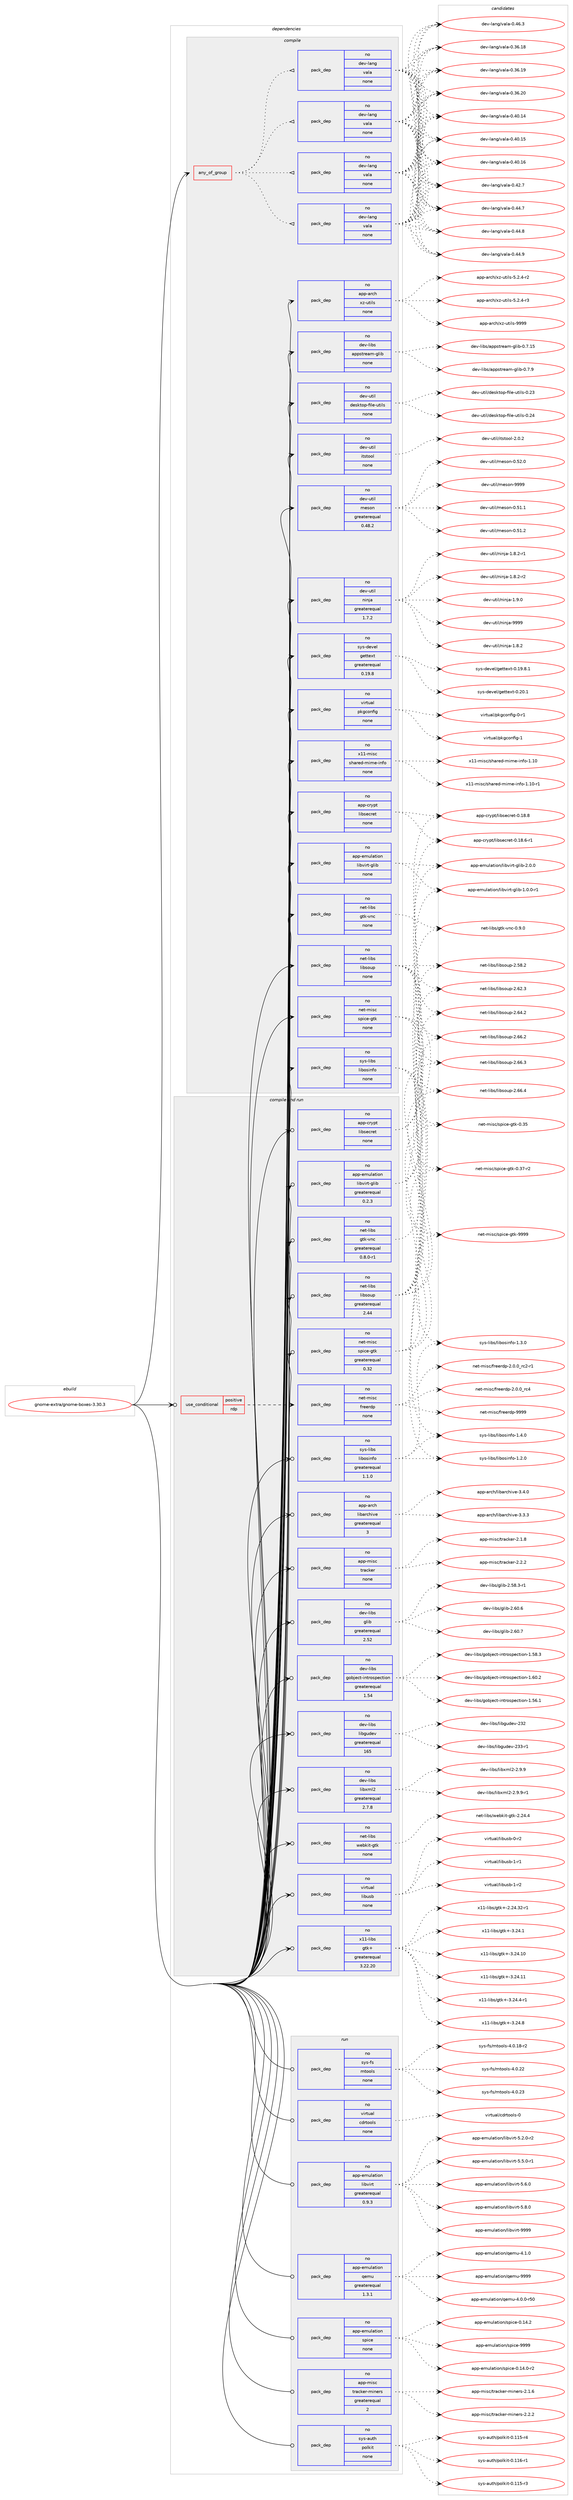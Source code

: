 digraph prolog {

# *************
# Graph options
# *************

newrank=true;
concentrate=true;
compound=true;
graph [rankdir=LR,fontname=Helvetica,fontsize=10,ranksep=1.5];#, ranksep=2.5, nodesep=0.2];
edge  [arrowhead=vee];
node  [fontname=Helvetica,fontsize=10];

# **********
# The ebuild
# **********

subgraph cluster_leftcol {
color=gray;
rank=same;
label=<<i>ebuild</i>>;
id [label="gnome-extra/gnome-boxes-3.30.3", color=red, width=4, href="../gnome-extra/gnome-boxes-3.30.3.svg"];
}

# ****************
# The dependencies
# ****************

subgraph cluster_midcol {
color=gray;
label=<<i>dependencies</i>>;
subgraph cluster_compile {
fillcolor="#eeeeee";
style=filled;
label=<<i>compile</i>>;
subgraph any12207 {
dependency748161 [label=<<TABLE BORDER="0" CELLBORDER="1" CELLSPACING="0" CELLPADDING="4"><TR><TD CELLPADDING="10">any_of_group</TD></TR></TABLE>>, shape=none, color=red];subgraph pack549629 {
dependency748162 [label=<<TABLE BORDER="0" CELLBORDER="1" CELLSPACING="0" CELLPADDING="4" WIDTH="220"><TR><TD ROWSPAN="6" CELLPADDING="30">pack_dep</TD></TR><TR><TD WIDTH="110">no</TD></TR><TR><TD>dev-lang</TD></TR><TR><TD>vala</TD></TR><TR><TD>none</TD></TR><TR><TD></TD></TR></TABLE>>, shape=none, color=blue];
}
dependency748161:e -> dependency748162:w [weight=20,style="dotted",arrowhead="oinv"];
subgraph pack549630 {
dependency748163 [label=<<TABLE BORDER="0" CELLBORDER="1" CELLSPACING="0" CELLPADDING="4" WIDTH="220"><TR><TD ROWSPAN="6" CELLPADDING="30">pack_dep</TD></TR><TR><TD WIDTH="110">no</TD></TR><TR><TD>dev-lang</TD></TR><TR><TD>vala</TD></TR><TR><TD>none</TD></TR><TR><TD></TD></TR></TABLE>>, shape=none, color=blue];
}
dependency748161:e -> dependency748163:w [weight=20,style="dotted",arrowhead="oinv"];
subgraph pack549631 {
dependency748164 [label=<<TABLE BORDER="0" CELLBORDER="1" CELLSPACING="0" CELLPADDING="4" WIDTH="220"><TR><TD ROWSPAN="6" CELLPADDING="30">pack_dep</TD></TR><TR><TD WIDTH="110">no</TD></TR><TR><TD>dev-lang</TD></TR><TR><TD>vala</TD></TR><TR><TD>none</TD></TR><TR><TD></TD></TR></TABLE>>, shape=none, color=blue];
}
dependency748161:e -> dependency748164:w [weight=20,style="dotted",arrowhead="oinv"];
subgraph pack549632 {
dependency748165 [label=<<TABLE BORDER="0" CELLBORDER="1" CELLSPACING="0" CELLPADDING="4" WIDTH="220"><TR><TD ROWSPAN="6" CELLPADDING="30">pack_dep</TD></TR><TR><TD WIDTH="110">no</TD></TR><TR><TD>dev-lang</TD></TR><TR><TD>vala</TD></TR><TR><TD>none</TD></TR><TR><TD></TD></TR></TABLE>>, shape=none, color=blue];
}
dependency748161:e -> dependency748165:w [weight=20,style="dotted",arrowhead="oinv"];
}
id:e -> dependency748161:w [weight=20,style="solid",arrowhead="vee"];
subgraph pack549633 {
dependency748166 [label=<<TABLE BORDER="0" CELLBORDER="1" CELLSPACING="0" CELLPADDING="4" WIDTH="220"><TR><TD ROWSPAN="6" CELLPADDING="30">pack_dep</TD></TR><TR><TD WIDTH="110">no</TD></TR><TR><TD>app-arch</TD></TR><TR><TD>xz-utils</TD></TR><TR><TD>none</TD></TR><TR><TD></TD></TR></TABLE>>, shape=none, color=blue];
}
id:e -> dependency748166:w [weight=20,style="solid",arrowhead="vee"];
subgraph pack549634 {
dependency748167 [label=<<TABLE BORDER="0" CELLBORDER="1" CELLSPACING="0" CELLPADDING="4" WIDTH="220"><TR><TD ROWSPAN="6" CELLPADDING="30">pack_dep</TD></TR><TR><TD WIDTH="110">no</TD></TR><TR><TD>app-crypt</TD></TR><TR><TD>libsecret</TD></TR><TR><TD>none</TD></TR><TR><TD></TD></TR></TABLE>>, shape=none, color=blue];
}
id:e -> dependency748167:w [weight=20,style="solid",arrowhead="vee"];
subgraph pack549635 {
dependency748168 [label=<<TABLE BORDER="0" CELLBORDER="1" CELLSPACING="0" CELLPADDING="4" WIDTH="220"><TR><TD ROWSPAN="6" CELLPADDING="30">pack_dep</TD></TR><TR><TD WIDTH="110">no</TD></TR><TR><TD>app-emulation</TD></TR><TR><TD>libvirt-glib</TD></TR><TR><TD>none</TD></TR><TR><TD></TD></TR></TABLE>>, shape=none, color=blue];
}
id:e -> dependency748168:w [weight=20,style="solid",arrowhead="vee"];
subgraph pack549636 {
dependency748169 [label=<<TABLE BORDER="0" CELLBORDER="1" CELLSPACING="0" CELLPADDING="4" WIDTH="220"><TR><TD ROWSPAN="6" CELLPADDING="30">pack_dep</TD></TR><TR><TD WIDTH="110">no</TD></TR><TR><TD>dev-libs</TD></TR><TR><TD>appstream-glib</TD></TR><TR><TD>none</TD></TR><TR><TD></TD></TR></TABLE>>, shape=none, color=blue];
}
id:e -> dependency748169:w [weight=20,style="solid",arrowhead="vee"];
subgraph pack549637 {
dependency748170 [label=<<TABLE BORDER="0" CELLBORDER="1" CELLSPACING="0" CELLPADDING="4" WIDTH="220"><TR><TD ROWSPAN="6" CELLPADDING="30">pack_dep</TD></TR><TR><TD WIDTH="110">no</TD></TR><TR><TD>dev-util</TD></TR><TR><TD>desktop-file-utils</TD></TR><TR><TD>none</TD></TR><TR><TD></TD></TR></TABLE>>, shape=none, color=blue];
}
id:e -> dependency748170:w [weight=20,style="solid",arrowhead="vee"];
subgraph pack549638 {
dependency748171 [label=<<TABLE BORDER="0" CELLBORDER="1" CELLSPACING="0" CELLPADDING="4" WIDTH="220"><TR><TD ROWSPAN="6" CELLPADDING="30">pack_dep</TD></TR><TR><TD WIDTH="110">no</TD></TR><TR><TD>dev-util</TD></TR><TR><TD>itstool</TD></TR><TR><TD>none</TD></TR><TR><TD></TD></TR></TABLE>>, shape=none, color=blue];
}
id:e -> dependency748171:w [weight=20,style="solid",arrowhead="vee"];
subgraph pack549639 {
dependency748172 [label=<<TABLE BORDER="0" CELLBORDER="1" CELLSPACING="0" CELLPADDING="4" WIDTH="220"><TR><TD ROWSPAN="6" CELLPADDING="30">pack_dep</TD></TR><TR><TD WIDTH="110">no</TD></TR><TR><TD>dev-util</TD></TR><TR><TD>meson</TD></TR><TR><TD>greaterequal</TD></TR><TR><TD>0.48.2</TD></TR></TABLE>>, shape=none, color=blue];
}
id:e -> dependency748172:w [weight=20,style="solid",arrowhead="vee"];
subgraph pack549640 {
dependency748173 [label=<<TABLE BORDER="0" CELLBORDER="1" CELLSPACING="0" CELLPADDING="4" WIDTH="220"><TR><TD ROWSPAN="6" CELLPADDING="30">pack_dep</TD></TR><TR><TD WIDTH="110">no</TD></TR><TR><TD>dev-util</TD></TR><TR><TD>ninja</TD></TR><TR><TD>greaterequal</TD></TR><TR><TD>1.7.2</TD></TR></TABLE>>, shape=none, color=blue];
}
id:e -> dependency748173:w [weight=20,style="solid",arrowhead="vee"];
subgraph pack549641 {
dependency748174 [label=<<TABLE BORDER="0" CELLBORDER="1" CELLSPACING="0" CELLPADDING="4" WIDTH="220"><TR><TD ROWSPAN="6" CELLPADDING="30">pack_dep</TD></TR><TR><TD WIDTH="110">no</TD></TR><TR><TD>net-libs</TD></TR><TR><TD>gtk-vnc</TD></TR><TR><TD>none</TD></TR><TR><TD></TD></TR></TABLE>>, shape=none, color=blue];
}
id:e -> dependency748174:w [weight=20,style="solid",arrowhead="vee"];
subgraph pack549642 {
dependency748175 [label=<<TABLE BORDER="0" CELLBORDER="1" CELLSPACING="0" CELLPADDING="4" WIDTH="220"><TR><TD ROWSPAN="6" CELLPADDING="30">pack_dep</TD></TR><TR><TD WIDTH="110">no</TD></TR><TR><TD>net-libs</TD></TR><TR><TD>libsoup</TD></TR><TR><TD>none</TD></TR><TR><TD></TD></TR></TABLE>>, shape=none, color=blue];
}
id:e -> dependency748175:w [weight=20,style="solid",arrowhead="vee"];
subgraph pack549643 {
dependency748176 [label=<<TABLE BORDER="0" CELLBORDER="1" CELLSPACING="0" CELLPADDING="4" WIDTH="220"><TR><TD ROWSPAN="6" CELLPADDING="30">pack_dep</TD></TR><TR><TD WIDTH="110">no</TD></TR><TR><TD>net-misc</TD></TR><TR><TD>spice-gtk</TD></TR><TR><TD>none</TD></TR><TR><TD></TD></TR></TABLE>>, shape=none, color=blue];
}
id:e -> dependency748176:w [weight=20,style="solid",arrowhead="vee"];
subgraph pack549644 {
dependency748177 [label=<<TABLE BORDER="0" CELLBORDER="1" CELLSPACING="0" CELLPADDING="4" WIDTH="220"><TR><TD ROWSPAN="6" CELLPADDING="30">pack_dep</TD></TR><TR><TD WIDTH="110">no</TD></TR><TR><TD>sys-devel</TD></TR><TR><TD>gettext</TD></TR><TR><TD>greaterequal</TD></TR><TR><TD>0.19.8</TD></TR></TABLE>>, shape=none, color=blue];
}
id:e -> dependency748177:w [weight=20,style="solid",arrowhead="vee"];
subgraph pack549645 {
dependency748178 [label=<<TABLE BORDER="0" CELLBORDER="1" CELLSPACING="0" CELLPADDING="4" WIDTH="220"><TR><TD ROWSPAN="6" CELLPADDING="30">pack_dep</TD></TR><TR><TD WIDTH="110">no</TD></TR><TR><TD>sys-libs</TD></TR><TR><TD>libosinfo</TD></TR><TR><TD>none</TD></TR><TR><TD></TD></TR></TABLE>>, shape=none, color=blue];
}
id:e -> dependency748178:w [weight=20,style="solid",arrowhead="vee"];
subgraph pack549646 {
dependency748179 [label=<<TABLE BORDER="0" CELLBORDER="1" CELLSPACING="0" CELLPADDING="4" WIDTH="220"><TR><TD ROWSPAN="6" CELLPADDING="30">pack_dep</TD></TR><TR><TD WIDTH="110">no</TD></TR><TR><TD>virtual</TD></TR><TR><TD>pkgconfig</TD></TR><TR><TD>none</TD></TR><TR><TD></TD></TR></TABLE>>, shape=none, color=blue];
}
id:e -> dependency748179:w [weight=20,style="solid",arrowhead="vee"];
subgraph pack549647 {
dependency748180 [label=<<TABLE BORDER="0" CELLBORDER="1" CELLSPACING="0" CELLPADDING="4" WIDTH="220"><TR><TD ROWSPAN="6" CELLPADDING="30">pack_dep</TD></TR><TR><TD WIDTH="110">no</TD></TR><TR><TD>x11-misc</TD></TR><TR><TD>shared-mime-info</TD></TR><TR><TD>none</TD></TR><TR><TD></TD></TR></TABLE>>, shape=none, color=blue];
}
id:e -> dependency748180:w [weight=20,style="solid",arrowhead="vee"];
}
subgraph cluster_compileandrun {
fillcolor="#eeeeee";
style=filled;
label=<<i>compile and run</i>>;
subgraph cond185931 {
dependency748181 [label=<<TABLE BORDER="0" CELLBORDER="1" CELLSPACING="0" CELLPADDING="4"><TR><TD ROWSPAN="3" CELLPADDING="10">use_conditional</TD></TR><TR><TD>positive</TD></TR><TR><TD>rdp</TD></TR></TABLE>>, shape=none, color=red];
subgraph pack549648 {
dependency748182 [label=<<TABLE BORDER="0" CELLBORDER="1" CELLSPACING="0" CELLPADDING="4" WIDTH="220"><TR><TD ROWSPAN="6" CELLPADDING="30">pack_dep</TD></TR><TR><TD WIDTH="110">no</TD></TR><TR><TD>net-misc</TD></TR><TR><TD>freerdp</TD></TR><TR><TD>none</TD></TR><TR><TD></TD></TR></TABLE>>, shape=none, color=blue];
}
dependency748181:e -> dependency748182:w [weight=20,style="dashed",arrowhead="vee"];
}
id:e -> dependency748181:w [weight=20,style="solid",arrowhead="odotvee"];
subgraph pack549649 {
dependency748183 [label=<<TABLE BORDER="0" CELLBORDER="1" CELLSPACING="0" CELLPADDING="4" WIDTH="220"><TR><TD ROWSPAN="6" CELLPADDING="30">pack_dep</TD></TR><TR><TD WIDTH="110">no</TD></TR><TR><TD>app-arch</TD></TR><TR><TD>libarchive</TD></TR><TR><TD>greaterequal</TD></TR><TR><TD>3</TD></TR></TABLE>>, shape=none, color=blue];
}
id:e -> dependency748183:w [weight=20,style="solid",arrowhead="odotvee"];
subgraph pack549650 {
dependency748184 [label=<<TABLE BORDER="0" CELLBORDER="1" CELLSPACING="0" CELLPADDING="4" WIDTH="220"><TR><TD ROWSPAN="6" CELLPADDING="30">pack_dep</TD></TR><TR><TD WIDTH="110">no</TD></TR><TR><TD>app-crypt</TD></TR><TR><TD>libsecret</TD></TR><TR><TD>none</TD></TR><TR><TD></TD></TR></TABLE>>, shape=none, color=blue];
}
id:e -> dependency748184:w [weight=20,style="solid",arrowhead="odotvee"];
subgraph pack549651 {
dependency748185 [label=<<TABLE BORDER="0" CELLBORDER="1" CELLSPACING="0" CELLPADDING="4" WIDTH="220"><TR><TD ROWSPAN="6" CELLPADDING="30">pack_dep</TD></TR><TR><TD WIDTH="110">no</TD></TR><TR><TD>app-emulation</TD></TR><TR><TD>libvirt-glib</TD></TR><TR><TD>greaterequal</TD></TR><TR><TD>0.2.3</TD></TR></TABLE>>, shape=none, color=blue];
}
id:e -> dependency748185:w [weight=20,style="solid",arrowhead="odotvee"];
subgraph pack549652 {
dependency748186 [label=<<TABLE BORDER="0" CELLBORDER="1" CELLSPACING="0" CELLPADDING="4" WIDTH="220"><TR><TD ROWSPAN="6" CELLPADDING="30">pack_dep</TD></TR><TR><TD WIDTH="110">no</TD></TR><TR><TD>app-misc</TD></TR><TR><TD>tracker</TD></TR><TR><TD>none</TD></TR><TR><TD></TD></TR></TABLE>>, shape=none, color=blue];
}
id:e -> dependency748186:w [weight=20,style="solid",arrowhead="odotvee"];
subgraph pack549653 {
dependency748187 [label=<<TABLE BORDER="0" CELLBORDER="1" CELLSPACING="0" CELLPADDING="4" WIDTH="220"><TR><TD ROWSPAN="6" CELLPADDING="30">pack_dep</TD></TR><TR><TD WIDTH="110">no</TD></TR><TR><TD>dev-libs</TD></TR><TR><TD>glib</TD></TR><TR><TD>greaterequal</TD></TR><TR><TD>2.52</TD></TR></TABLE>>, shape=none, color=blue];
}
id:e -> dependency748187:w [weight=20,style="solid",arrowhead="odotvee"];
subgraph pack549654 {
dependency748188 [label=<<TABLE BORDER="0" CELLBORDER="1" CELLSPACING="0" CELLPADDING="4" WIDTH="220"><TR><TD ROWSPAN="6" CELLPADDING="30">pack_dep</TD></TR><TR><TD WIDTH="110">no</TD></TR><TR><TD>dev-libs</TD></TR><TR><TD>gobject-introspection</TD></TR><TR><TD>greaterequal</TD></TR><TR><TD>1.54</TD></TR></TABLE>>, shape=none, color=blue];
}
id:e -> dependency748188:w [weight=20,style="solid",arrowhead="odotvee"];
subgraph pack549655 {
dependency748189 [label=<<TABLE BORDER="0" CELLBORDER="1" CELLSPACING="0" CELLPADDING="4" WIDTH="220"><TR><TD ROWSPAN="6" CELLPADDING="30">pack_dep</TD></TR><TR><TD WIDTH="110">no</TD></TR><TR><TD>dev-libs</TD></TR><TR><TD>libgudev</TD></TR><TR><TD>greaterequal</TD></TR><TR><TD>165</TD></TR></TABLE>>, shape=none, color=blue];
}
id:e -> dependency748189:w [weight=20,style="solid",arrowhead="odotvee"];
subgraph pack549656 {
dependency748190 [label=<<TABLE BORDER="0" CELLBORDER="1" CELLSPACING="0" CELLPADDING="4" WIDTH="220"><TR><TD ROWSPAN="6" CELLPADDING="30">pack_dep</TD></TR><TR><TD WIDTH="110">no</TD></TR><TR><TD>dev-libs</TD></TR><TR><TD>libxml2</TD></TR><TR><TD>greaterequal</TD></TR><TR><TD>2.7.8</TD></TR></TABLE>>, shape=none, color=blue];
}
id:e -> dependency748190:w [weight=20,style="solid",arrowhead="odotvee"];
subgraph pack549657 {
dependency748191 [label=<<TABLE BORDER="0" CELLBORDER="1" CELLSPACING="0" CELLPADDING="4" WIDTH="220"><TR><TD ROWSPAN="6" CELLPADDING="30">pack_dep</TD></TR><TR><TD WIDTH="110">no</TD></TR><TR><TD>net-libs</TD></TR><TR><TD>gtk-vnc</TD></TR><TR><TD>greaterequal</TD></TR><TR><TD>0.8.0-r1</TD></TR></TABLE>>, shape=none, color=blue];
}
id:e -> dependency748191:w [weight=20,style="solid",arrowhead="odotvee"];
subgraph pack549658 {
dependency748192 [label=<<TABLE BORDER="0" CELLBORDER="1" CELLSPACING="0" CELLPADDING="4" WIDTH="220"><TR><TD ROWSPAN="6" CELLPADDING="30">pack_dep</TD></TR><TR><TD WIDTH="110">no</TD></TR><TR><TD>net-libs</TD></TR><TR><TD>libsoup</TD></TR><TR><TD>greaterequal</TD></TR><TR><TD>2.44</TD></TR></TABLE>>, shape=none, color=blue];
}
id:e -> dependency748192:w [weight=20,style="solid",arrowhead="odotvee"];
subgraph pack549659 {
dependency748193 [label=<<TABLE BORDER="0" CELLBORDER="1" CELLSPACING="0" CELLPADDING="4" WIDTH="220"><TR><TD ROWSPAN="6" CELLPADDING="30">pack_dep</TD></TR><TR><TD WIDTH="110">no</TD></TR><TR><TD>net-libs</TD></TR><TR><TD>webkit-gtk</TD></TR><TR><TD>none</TD></TR><TR><TD></TD></TR></TABLE>>, shape=none, color=blue];
}
id:e -> dependency748193:w [weight=20,style="solid",arrowhead="odotvee"];
subgraph pack549660 {
dependency748194 [label=<<TABLE BORDER="0" CELLBORDER="1" CELLSPACING="0" CELLPADDING="4" WIDTH="220"><TR><TD ROWSPAN="6" CELLPADDING="30">pack_dep</TD></TR><TR><TD WIDTH="110">no</TD></TR><TR><TD>net-misc</TD></TR><TR><TD>spice-gtk</TD></TR><TR><TD>greaterequal</TD></TR><TR><TD>0.32</TD></TR></TABLE>>, shape=none, color=blue];
}
id:e -> dependency748194:w [weight=20,style="solid",arrowhead="odotvee"];
subgraph pack549661 {
dependency748195 [label=<<TABLE BORDER="0" CELLBORDER="1" CELLSPACING="0" CELLPADDING="4" WIDTH="220"><TR><TD ROWSPAN="6" CELLPADDING="30">pack_dep</TD></TR><TR><TD WIDTH="110">no</TD></TR><TR><TD>sys-libs</TD></TR><TR><TD>libosinfo</TD></TR><TR><TD>greaterequal</TD></TR><TR><TD>1.1.0</TD></TR></TABLE>>, shape=none, color=blue];
}
id:e -> dependency748195:w [weight=20,style="solid",arrowhead="odotvee"];
subgraph pack549662 {
dependency748196 [label=<<TABLE BORDER="0" CELLBORDER="1" CELLSPACING="0" CELLPADDING="4" WIDTH="220"><TR><TD ROWSPAN="6" CELLPADDING="30">pack_dep</TD></TR><TR><TD WIDTH="110">no</TD></TR><TR><TD>virtual</TD></TR><TR><TD>libusb</TD></TR><TR><TD>none</TD></TR><TR><TD></TD></TR></TABLE>>, shape=none, color=blue];
}
id:e -> dependency748196:w [weight=20,style="solid",arrowhead="odotvee"];
subgraph pack549663 {
dependency748197 [label=<<TABLE BORDER="0" CELLBORDER="1" CELLSPACING="0" CELLPADDING="4" WIDTH="220"><TR><TD ROWSPAN="6" CELLPADDING="30">pack_dep</TD></TR><TR><TD WIDTH="110">no</TD></TR><TR><TD>x11-libs</TD></TR><TR><TD>gtk+</TD></TR><TR><TD>greaterequal</TD></TR><TR><TD>3.22.20</TD></TR></TABLE>>, shape=none, color=blue];
}
id:e -> dependency748197:w [weight=20,style="solid",arrowhead="odotvee"];
}
subgraph cluster_run {
fillcolor="#eeeeee";
style=filled;
label=<<i>run</i>>;
subgraph pack549664 {
dependency748198 [label=<<TABLE BORDER="0" CELLBORDER="1" CELLSPACING="0" CELLPADDING="4" WIDTH="220"><TR><TD ROWSPAN="6" CELLPADDING="30">pack_dep</TD></TR><TR><TD WIDTH="110">no</TD></TR><TR><TD>app-emulation</TD></TR><TR><TD>libvirt</TD></TR><TR><TD>greaterequal</TD></TR><TR><TD>0.9.3</TD></TR></TABLE>>, shape=none, color=blue];
}
id:e -> dependency748198:w [weight=20,style="solid",arrowhead="odot"];
subgraph pack549665 {
dependency748199 [label=<<TABLE BORDER="0" CELLBORDER="1" CELLSPACING="0" CELLPADDING="4" WIDTH="220"><TR><TD ROWSPAN="6" CELLPADDING="30">pack_dep</TD></TR><TR><TD WIDTH="110">no</TD></TR><TR><TD>app-emulation</TD></TR><TR><TD>qemu</TD></TR><TR><TD>greaterequal</TD></TR><TR><TD>1.3.1</TD></TR></TABLE>>, shape=none, color=blue];
}
id:e -> dependency748199:w [weight=20,style="solid",arrowhead="odot"];
subgraph pack549666 {
dependency748200 [label=<<TABLE BORDER="0" CELLBORDER="1" CELLSPACING="0" CELLPADDING="4" WIDTH="220"><TR><TD ROWSPAN="6" CELLPADDING="30">pack_dep</TD></TR><TR><TD WIDTH="110">no</TD></TR><TR><TD>app-emulation</TD></TR><TR><TD>spice</TD></TR><TR><TD>none</TD></TR><TR><TD></TD></TR></TABLE>>, shape=none, color=blue];
}
id:e -> dependency748200:w [weight=20,style="solid",arrowhead="odot"];
subgraph pack549667 {
dependency748201 [label=<<TABLE BORDER="0" CELLBORDER="1" CELLSPACING="0" CELLPADDING="4" WIDTH="220"><TR><TD ROWSPAN="6" CELLPADDING="30">pack_dep</TD></TR><TR><TD WIDTH="110">no</TD></TR><TR><TD>app-misc</TD></TR><TR><TD>tracker-miners</TD></TR><TR><TD>greaterequal</TD></TR><TR><TD>2</TD></TR></TABLE>>, shape=none, color=blue];
}
id:e -> dependency748201:w [weight=20,style="solid",arrowhead="odot"];
subgraph pack549668 {
dependency748202 [label=<<TABLE BORDER="0" CELLBORDER="1" CELLSPACING="0" CELLPADDING="4" WIDTH="220"><TR><TD ROWSPAN="6" CELLPADDING="30">pack_dep</TD></TR><TR><TD WIDTH="110">no</TD></TR><TR><TD>sys-auth</TD></TR><TR><TD>polkit</TD></TR><TR><TD>none</TD></TR><TR><TD></TD></TR></TABLE>>, shape=none, color=blue];
}
id:e -> dependency748202:w [weight=20,style="solid",arrowhead="odot"];
subgraph pack549669 {
dependency748203 [label=<<TABLE BORDER="0" CELLBORDER="1" CELLSPACING="0" CELLPADDING="4" WIDTH="220"><TR><TD ROWSPAN="6" CELLPADDING="30">pack_dep</TD></TR><TR><TD WIDTH="110">no</TD></TR><TR><TD>sys-fs</TD></TR><TR><TD>mtools</TD></TR><TR><TD>none</TD></TR><TR><TD></TD></TR></TABLE>>, shape=none, color=blue];
}
id:e -> dependency748203:w [weight=20,style="solid",arrowhead="odot"];
subgraph pack549670 {
dependency748204 [label=<<TABLE BORDER="0" CELLBORDER="1" CELLSPACING="0" CELLPADDING="4" WIDTH="220"><TR><TD ROWSPAN="6" CELLPADDING="30">pack_dep</TD></TR><TR><TD WIDTH="110">no</TD></TR><TR><TD>virtual</TD></TR><TR><TD>cdrtools</TD></TR><TR><TD>none</TD></TR><TR><TD></TD></TR></TABLE>>, shape=none, color=blue];
}
id:e -> dependency748204:w [weight=20,style="solid",arrowhead="odot"];
}
}

# **************
# The candidates
# **************

subgraph cluster_choices {
rank=same;
color=gray;
label=<<i>candidates</i>>;

subgraph choice549629 {
color=black;
nodesep=1;
choice10010111845108971101034711897108974548465154464956 [label="dev-lang/vala-0.36.18", color=red, width=4,href="../dev-lang/vala-0.36.18.svg"];
choice10010111845108971101034711897108974548465154464957 [label="dev-lang/vala-0.36.19", color=red, width=4,href="../dev-lang/vala-0.36.19.svg"];
choice10010111845108971101034711897108974548465154465048 [label="dev-lang/vala-0.36.20", color=red, width=4,href="../dev-lang/vala-0.36.20.svg"];
choice10010111845108971101034711897108974548465248464952 [label="dev-lang/vala-0.40.14", color=red, width=4,href="../dev-lang/vala-0.40.14.svg"];
choice10010111845108971101034711897108974548465248464953 [label="dev-lang/vala-0.40.15", color=red, width=4,href="../dev-lang/vala-0.40.15.svg"];
choice10010111845108971101034711897108974548465248464954 [label="dev-lang/vala-0.40.16", color=red, width=4,href="../dev-lang/vala-0.40.16.svg"];
choice100101118451089711010347118971089745484652504655 [label="dev-lang/vala-0.42.7", color=red, width=4,href="../dev-lang/vala-0.42.7.svg"];
choice100101118451089711010347118971089745484652524655 [label="dev-lang/vala-0.44.7", color=red, width=4,href="../dev-lang/vala-0.44.7.svg"];
choice100101118451089711010347118971089745484652524656 [label="dev-lang/vala-0.44.8", color=red, width=4,href="../dev-lang/vala-0.44.8.svg"];
choice100101118451089711010347118971089745484652524657 [label="dev-lang/vala-0.44.9", color=red, width=4,href="../dev-lang/vala-0.44.9.svg"];
choice100101118451089711010347118971089745484652544651 [label="dev-lang/vala-0.46.3", color=red, width=4,href="../dev-lang/vala-0.46.3.svg"];
dependency748162:e -> choice10010111845108971101034711897108974548465154464956:w [style=dotted,weight="100"];
dependency748162:e -> choice10010111845108971101034711897108974548465154464957:w [style=dotted,weight="100"];
dependency748162:e -> choice10010111845108971101034711897108974548465154465048:w [style=dotted,weight="100"];
dependency748162:e -> choice10010111845108971101034711897108974548465248464952:w [style=dotted,weight="100"];
dependency748162:e -> choice10010111845108971101034711897108974548465248464953:w [style=dotted,weight="100"];
dependency748162:e -> choice10010111845108971101034711897108974548465248464954:w [style=dotted,weight="100"];
dependency748162:e -> choice100101118451089711010347118971089745484652504655:w [style=dotted,weight="100"];
dependency748162:e -> choice100101118451089711010347118971089745484652524655:w [style=dotted,weight="100"];
dependency748162:e -> choice100101118451089711010347118971089745484652524656:w [style=dotted,weight="100"];
dependency748162:e -> choice100101118451089711010347118971089745484652524657:w [style=dotted,weight="100"];
dependency748162:e -> choice100101118451089711010347118971089745484652544651:w [style=dotted,weight="100"];
}
subgraph choice549630 {
color=black;
nodesep=1;
choice10010111845108971101034711897108974548465154464956 [label="dev-lang/vala-0.36.18", color=red, width=4,href="../dev-lang/vala-0.36.18.svg"];
choice10010111845108971101034711897108974548465154464957 [label="dev-lang/vala-0.36.19", color=red, width=4,href="../dev-lang/vala-0.36.19.svg"];
choice10010111845108971101034711897108974548465154465048 [label="dev-lang/vala-0.36.20", color=red, width=4,href="../dev-lang/vala-0.36.20.svg"];
choice10010111845108971101034711897108974548465248464952 [label="dev-lang/vala-0.40.14", color=red, width=4,href="../dev-lang/vala-0.40.14.svg"];
choice10010111845108971101034711897108974548465248464953 [label="dev-lang/vala-0.40.15", color=red, width=4,href="../dev-lang/vala-0.40.15.svg"];
choice10010111845108971101034711897108974548465248464954 [label="dev-lang/vala-0.40.16", color=red, width=4,href="../dev-lang/vala-0.40.16.svg"];
choice100101118451089711010347118971089745484652504655 [label="dev-lang/vala-0.42.7", color=red, width=4,href="../dev-lang/vala-0.42.7.svg"];
choice100101118451089711010347118971089745484652524655 [label="dev-lang/vala-0.44.7", color=red, width=4,href="../dev-lang/vala-0.44.7.svg"];
choice100101118451089711010347118971089745484652524656 [label="dev-lang/vala-0.44.8", color=red, width=4,href="../dev-lang/vala-0.44.8.svg"];
choice100101118451089711010347118971089745484652524657 [label="dev-lang/vala-0.44.9", color=red, width=4,href="../dev-lang/vala-0.44.9.svg"];
choice100101118451089711010347118971089745484652544651 [label="dev-lang/vala-0.46.3", color=red, width=4,href="../dev-lang/vala-0.46.3.svg"];
dependency748163:e -> choice10010111845108971101034711897108974548465154464956:w [style=dotted,weight="100"];
dependency748163:e -> choice10010111845108971101034711897108974548465154464957:w [style=dotted,weight="100"];
dependency748163:e -> choice10010111845108971101034711897108974548465154465048:w [style=dotted,weight="100"];
dependency748163:e -> choice10010111845108971101034711897108974548465248464952:w [style=dotted,weight="100"];
dependency748163:e -> choice10010111845108971101034711897108974548465248464953:w [style=dotted,weight="100"];
dependency748163:e -> choice10010111845108971101034711897108974548465248464954:w [style=dotted,weight="100"];
dependency748163:e -> choice100101118451089711010347118971089745484652504655:w [style=dotted,weight="100"];
dependency748163:e -> choice100101118451089711010347118971089745484652524655:w [style=dotted,weight="100"];
dependency748163:e -> choice100101118451089711010347118971089745484652524656:w [style=dotted,weight="100"];
dependency748163:e -> choice100101118451089711010347118971089745484652524657:w [style=dotted,weight="100"];
dependency748163:e -> choice100101118451089711010347118971089745484652544651:w [style=dotted,weight="100"];
}
subgraph choice549631 {
color=black;
nodesep=1;
choice10010111845108971101034711897108974548465154464956 [label="dev-lang/vala-0.36.18", color=red, width=4,href="../dev-lang/vala-0.36.18.svg"];
choice10010111845108971101034711897108974548465154464957 [label="dev-lang/vala-0.36.19", color=red, width=4,href="../dev-lang/vala-0.36.19.svg"];
choice10010111845108971101034711897108974548465154465048 [label="dev-lang/vala-0.36.20", color=red, width=4,href="../dev-lang/vala-0.36.20.svg"];
choice10010111845108971101034711897108974548465248464952 [label="dev-lang/vala-0.40.14", color=red, width=4,href="../dev-lang/vala-0.40.14.svg"];
choice10010111845108971101034711897108974548465248464953 [label="dev-lang/vala-0.40.15", color=red, width=4,href="../dev-lang/vala-0.40.15.svg"];
choice10010111845108971101034711897108974548465248464954 [label="dev-lang/vala-0.40.16", color=red, width=4,href="../dev-lang/vala-0.40.16.svg"];
choice100101118451089711010347118971089745484652504655 [label="dev-lang/vala-0.42.7", color=red, width=4,href="../dev-lang/vala-0.42.7.svg"];
choice100101118451089711010347118971089745484652524655 [label="dev-lang/vala-0.44.7", color=red, width=4,href="../dev-lang/vala-0.44.7.svg"];
choice100101118451089711010347118971089745484652524656 [label="dev-lang/vala-0.44.8", color=red, width=4,href="../dev-lang/vala-0.44.8.svg"];
choice100101118451089711010347118971089745484652524657 [label="dev-lang/vala-0.44.9", color=red, width=4,href="../dev-lang/vala-0.44.9.svg"];
choice100101118451089711010347118971089745484652544651 [label="dev-lang/vala-0.46.3", color=red, width=4,href="../dev-lang/vala-0.46.3.svg"];
dependency748164:e -> choice10010111845108971101034711897108974548465154464956:w [style=dotted,weight="100"];
dependency748164:e -> choice10010111845108971101034711897108974548465154464957:w [style=dotted,weight="100"];
dependency748164:e -> choice10010111845108971101034711897108974548465154465048:w [style=dotted,weight="100"];
dependency748164:e -> choice10010111845108971101034711897108974548465248464952:w [style=dotted,weight="100"];
dependency748164:e -> choice10010111845108971101034711897108974548465248464953:w [style=dotted,weight="100"];
dependency748164:e -> choice10010111845108971101034711897108974548465248464954:w [style=dotted,weight="100"];
dependency748164:e -> choice100101118451089711010347118971089745484652504655:w [style=dotted,weight="100"];
dependency748164:e -> choice100101118451089711010347118971089745484652524655:w [style=dotted,weight="100"];
dependency748164:e -> choice100101118451089711010347118971089745484652524656:w [style=dotted,weight="100"];
dependency748164:e -> choice100101118451089711010347118971089745484652524657:w [style=dotted,weight="100"];
dependency748164:e -> choice100101118451089711010347118971089745484652544651:w [style=dotted,weight="100"];
}
subgraph choice549632 {
color=black;
nodesep=1;
choice10010111845108971101034711897108974548465154464956 [label="dev-lang/vala-0.36.18", color=red, width=4,href="../dev-lang/vala-0.36.18.svg"];
choice10010111845108971101034711897108974548465154464957 [label="dev-lang/vala-0.36.19", color=red, width=4,href="../dev-lang/vala-0.36.19.svg"];
choice10010111845108971101034711897108974548465154465048 [label="dev-lang/vala-0.36.20", color=red, width=4,href="../dev-lang/vala-0.36.20.svg"];
choice10010111845108971101034711897108974548465248464952 [label="dev-lang/vala-0.40.14", color=red, width=4,href="../dev-lang/vala-0.40.14.svg"];
choice10010111845108971101034711897108974548465248464953 [label="dev-lang/vala-0.40.15", color=red, width=4,href="../dev-lang/vala-0.40.15.svg"];
choice10010111845108971101034711897108974548465248464954 [label="dev-lang/vala-0.40.16", color=red, width=4,href="../dev-lang/vala-0.40.16.svg"];
choice100101118451089711010347118971089745484652504655 [label="dev-lang/vala-0.42.7", color=red, width=4,href="../dev-lang/vala-0.42.7.svg"];
choice100101118451089711010347118971089745484652524655 [label="dev-lang/vala-0.44.7", color=red, width=4,href="../dev-lang/vala-0.44.7.svg"];
choice100101118451089711010347118971089745484652524656 [label="dev-lang/vala-0.44.8", color=red, width=4,href="../dev-lang/vala-0.44.8.svg"];
choice100101118451089711010347118971089745484652524657 [label="dev-lang/vala-0.44.9", color=red, width=4,href="../dev-lang/vala-0.44.9.svg"];
choice100101118451089711010347118971089745484652544651 [label="dev-lang/vala-0.46.3", color=red, width=4,href="../dev-lang/vala-0.46.3.svg"];
dependency748165:e -> choice10010111845108971101034711897108974548465154464956:w [style=dotted,weight="100"];
dependency748165:e -> choice10010111845108971101034711897108974548465154464957:w [style=dotted,weight="100"];
dependency748165:e -> choice10010111845108971101034711897108974548465154465048:w [style=dotted,weight="100"];
dependency748165:e -> choice10010111845108971101034711897108974548465248464952:w [style=dotted,weight="100"];
dependency748165:e -> choice10010111845108971101034711897108974548465248464953:w [style=dotted,weight="100"];
dependency748165:e -> choice10010111845108971101034711897108974548465248464954:w [style=dotted,weight="100"];
dependency748165:e -> choice100101118451089711010347118971089745484652504655:w [style=dotted,weight="100"];
dependency748165:e -> choice100101118451089711010347118971089745484652524655:w [style=dotted,weight="100"];
dependency748165:e -> choice100101118451089711010347118971089745484652524656:w [style=dotted,weight="100"];
dependency748165:e -> choice100101118451089711010347118971089745484652524657:w [style=dotted,weight="100"];
dependency748165:e -> choice100101118451089711010347118971089745484652544651:w [style=dotted,weight="100"];
}
subgraph choice549633 {
color=black;
nodesep=1;
choice9711211245971149910447120122451171161051081154553465046524511450 [label="app-arch/xz-utils-5.2.4-r2", color=red, width=4,href="../app-arch/xz-utils-5.2.4-r2.svg"];
choice9711211245971149910447120122451171161051081154553465046524511451 [label="app-arch/xz-utils-5.2.4-r3", color=red, width=4,href="../app-arch/xz-utils-5.2.4-r3.svg"];
choice9711211245971149910447120122451171161051081154557575757 [label="app-arch/xz-utils-9999", color=red, width=4,href="../app-arch/xz-utils-9999.svg"];
dependency748166:e -> choice9711211245971149910447120122451171161051081154553465046524511450:w [style=dotted,weight="100"];
dependency748166:e -> choice9711211245971149910447120122451171161051081154553465046524511451:w [style=dotted,weight="100"];
dependency748166:e -> choice9711211245971149910447120122451171161051081154557575757:w [style=dotted,weight="100"];
}
subgraph choice549634 {
color=black;
nodesep=1;
choice971121124599114121112116471081059811510199114101116454846495646544511449 [label="app-crypt/libsecret-0.18.6-r1", color=red, width=4,href="../app-crypt/libsecret-0.18.6-r1.svg"];
choice97112112459911412111211647108105981151019911410111645484649564656 [label="app-crypt/libsecret-0.18.8", color=red, width=4,href="../app-crypt/libsecret-0.18.8.svg"];
dependency748167:e -> choice971121124599114121112116471081059811510199114101116454846495646544511449:w [style=dotted,weight="100"];
dependency748167:e -> choice97112112459911412111211647108105981151019911410111645484649564656:w [style=dotted,weight="100"];
}
subgraph choice549635 {
color=black;
nodesep=1;
choice971121124510110911710897116105111110471081059811810511411645103108105984549464846484511449 [label="app-emulation/libvirt-glib-1.0.0-r1", color=red, width=4,href="../app-emulation/libvirt-glib-1.0.0-r1.svg"];
choice97112112451011091171089711610511111047108105981181051141164510310810598455046484648 [label="app-emulation/libvirt-glib-2.0.0", color=red, width=4,href="../app-emulation/libvirt-glib-2.0.0.svg"];
dependency748168:e -> choice971121124510110911710897116105111110471081059811810511411645103108105984549464846484511449:w [style=dotted,weight="100"];
dependency748168:e -> choice97112112451011091171089711610511111047108105981181051141164510310810598455046484648:w [style=dotted,weight="100"];
}
subgraph choice549636 {
color=black;
nodesep=1;
choice1001011184510810598115479711211211511611410197109451031081059845484655464953 [label="dev-libs/appstream-glib-0.7.15", color=red, width=4,href="../dev-libs/appstream-glib-0.7.15.svg"];
choice10010111845108105981154797112112115116114101971094510310810598454846554657 [label="dev-libs/appstream-glib-0.7.9", color=red, width=4,href="../dev-libs/appstream-glib-0.7.9.svg"];
dependency748169:e -> choice1001011184510810598115479711211211511611410197109451031081059845484655464953:w [style=dotted,weight="100"];
dependency748169:e -> choice10010111845108105981154797112112115116114101971094510310810598454846554657:w [style=dotted,weight="100"];
}
subgraph choice549637 {
color=black;
nodesep=1;
choice100101118451171161051084710010111510711611111245102105108101451171161051081154548465051 [label="dev-util/desktop-file-utils-0.23", color=red, width=4,href="../dev-util/desktop-file-utils-0.23.svg"];
choice100101118451171161051084710010111510711611111245102105108101451171161051081154548465052 [label="dev-util/desktop-file-utils-0.24", color=red, width=4,href="../dev-util/desktop-file-utils-0.24.svg"];
dependency748170:e -> choice100101118451171161051084710010111510711611111245102105108101451171161051081154548465051:w [style=dotted,weight="100"];
dependency748170:e -> choice100101118451171161051084710010111510711611111245102105108101451171161051081154548465052:w [style=dotted,weight="100"];
}
subgraph choice549638 {
color=black;
nodesep=1;
choice1001011184511711610510847105116115116111111108455046484650 [label="dev-util/itstool-2.0.2", color=red, width=4,href="../dev-util/itstool-2.0.2.svg"];
dependency748171:e -> choice1001011184511711610510847105116115116111111108455046484650:w [style=dotted,weight="100"];
}
subgraph choice549639 {
color=black;
nodesep=1;
choice100101118451171161051084710910111511111045484653494649 [label="dev-util/meson-0.51.1", color=red, width=4,href="../dev-util/meson-0.51.1.svg"];
choice100101118451171161051084710910111511111045484653494650 [label="dev-util/meson-0.51.2", color=red, width=4,href="../dev-util/meson-0.51.2.svg"];
choice100101118451171161051084710910111511111045484653504648 [label="dev-util/meson-0.52.0", color=red, width=4,href="../dev-util/meson-0.52.0.svg"];
choice10010111845117116105108471091011151111104557575757 [label="dev-util/meson-9999", color=red, width=4,href="../dev-util/meson-9999.svg"];
dependency748172:e -> choice100101118451171161051084710910111511111045484653494649:w [style=dotted,weight="100"];
dependency748172:e -> choice100101118451171161051084710910111511111045484653494650:w [style=dotted,weight="100"];
dependency748172:e -> choice100101118451171161051084710910111511111045484653504648:w [style=dotted,weight="100"];
dependency748172:e -> choice10010111845117116105108471091011151111104557575757:w [style=dotted,weight="100"];
}
subgraph choice549640 {
color=black;
nodesep=1;
choice100101118451171161051084711010511010697454946564650 [label="dev-util/ninja-1.8.2", color=red, width=4,href="../dev-util/ninja-1.8.2.svg"];
choice1001011184511711610510847110105110106974549465646504511449 [label="dev-util/ninja-1.8.2-r1", color=red, width=4,href="../dev-util/ninja-1.8.2-r1.svg"];
choice1001011184511711610510847110105110106974549465646504511450 [label="dev-util/ninja-1.8.2-r2", color=red, width=4,href="../dev-util/ninja-1.8.2-r2.svg"];
choice100101118451171161051084711010511010697454946574648 [label="dev-util/ninja-1.9.0", color=red, width=4,href="../dev-util/ninja-1.9.0.svg"];
choice1001011184511711610510847110105110106974557575757 [label="dev-util/ninja-9999", color=red, width=4,href="../dev-util/ninja-9999.svg"];
dependency748173:e -> choice100101118451171161051084711010511010697454946564650:w [style=dotted,weight="100"];
dependency748173:e -> choice1001011184511711610510847110105110106974549465646504511449:w [style=dotted,weight="100"];
dependency748173:e -> choice1001011184511711610510847110105110106974549465646504511450:w [style=dotted,weight="100"];
dependency748173:e -> choice100101118451171161051084711010511010697454946574648:w [style=dotted,weight="100"];
dependency748173:e -> choice1001011184511711610510847110105110106974557575757:w [style=dotted,weight="100"];
}
subgraph choice549641 {
color=black;
nodesep=1;
choice1101011164510810598115471031161074511811099454846574648 [label="net-libs/gtk-vnc-0.9.0", color=red, width=4,href="../net-libs/gtk-vnc-0.9.0.svg"];
dependency748174:e -> choice1101011164510810598115471031161074511811099454846574648:w [style=dotted,weight="100"];
}
subgraph choice549642 {
color=black;
nodesep=1;
choice1101011164510810598115471081059811511111711245504653564650 [label="net-libs/libsoup-2.58.2", color=red, width=4,href="../net-libs/libsoup-2.58.2.svg"];
choice1101011164510810598115471081059811511111711245504654504651 [label="net-libs/libsoup-2.62.3", color=red, width=4,href="../net-libs/libsoup-2.62.3.svg"];
choice1101011164510810598115471081059811511111711245504654524650 [label="net-libs/libsoup-2.64.2", color=red, width=4,href="../net-libs/libsoup-2.64.2.svg"];
choice1101011164510810598115471081059811511111711245504654544650 [label="net-libs/libsoup-2.66.2", color=red, width=4,href="../net-libs/libsoup-2.66.2.svg"];
choice1101011164510810598115471081059811511111711245504654544651 [label="net-libs/libsoup-2.66.3", color=red, width=4,href="../net-libs/libsoup-2.66.3.svg"];
choice1101011164510810598115471081059811511111711245504654544652 [label="net-libs/libsoup-2.66.4", color=red, width=4,href="../net-libs/libsoup-2.66.4.svg"];
dependency748175:e -> choice1101011164510810598115471081059811511111711245504653564650:w [style=dotted,weight="100"];
dependency748175:e -> choice1101011164510810598115471081059811511111711245504654504651:w [style=dotted,weight="100"];
dependency748175:e -> choice1101011164510810598115471081059811511111711245504654524650:w [style=dotted,weight="100"];
dependency748175:e -> choice1101011164510810598115471081059811511111711245504654544650:w [style=dotted,weight="100"];
dependency748175:e -> choice1101011164510810598115471081059811511111711245504654544651:w [style=dotted,weight="100"];
dependency748175:e -> choice1101011164510810598115471081059811511111711245504654544652:w [style=dotted,weight="100"];
}
subgraph choice549643 {
color=black;
nodesep=1;
choice11010111645109105115994711511210599101451031161074548465153 [label="net-misc/spice-gtk-0.35", color=red, width=4,href="../net-misc/spice-gtk-0.35.svg"];
choice110101116451091051159947115112105991014510311610745484651554511450 [label="net-misc/spice-gtk-0.37-r2", color=red, width=4,href="../net-misc/spice-gtk-0.37-r2.svg"];
choice11010111645109105115994711511210599101451031161074557575757 [label="net-misc/spice-gtk-9999", color=red, width=4,href="../net-misc/spice-gtk-9999.svg"];
dependency748176:e -> choice11010111645109105115994711511210599101451031161074548465153:w [style=dotted,weight="100"];
dependency748176:e -> choice110101116451091051159947115112105991014510311610745484651554511450:w [style=dotted,weight="100"];
dependency748176:e -> choice11010111645109105115994711511210599101451031161074557575757:w [style=dotted,weight="100"];
}
subgraph choice549644 {
color=black;
nodesep=1;
choice1151211154510010111810110847103101116116101120116454846495746564649 [label="sys-devel/gettext-0.19.8.1", color=red, width=4,href="../sys-devel/gettext-0.19.8.1.svg"];
choice115121115451001011181011084710310111611610112011645484650484649 [label="sys-devel/gettext-0.20.1", color=red, width=4,href="../sys-devel/gettext-0.20.1.svg"];
dependency748177:e -> choice1151211154510010111810110847103101116116101120116454846495746564649:w [style=dotted,weight="100"];
dependency748177:e -> choice115121115451001011181011084710310111611610112011645484650484649:w [style=dotted,weight="100"];
}
subgraph choice549645 {
color=black;
nodesep=1;
choice11512111545108105981154710810598111115105110102111454946504648 [label="sys-libs/libosinfo-1.2.0", color=red, width=4,href="../sys-libs/libosinfo-1.2.0.svg"];
choice11512111545108105981154710810598111115105110102111454946514648 [label="sys-libs/libosinfo-1.3.0", color=red, width=4,href="../sys-libs/libosinfo-1.3.0.svg"];
choice11512111545108105981154710810598111115105110102111454946524648 [label="sys-libs/libosinfo-1.4.0", color=red, width=4,href="../sys-libs/libosinfo-1.4.0.svg"];
dependency748178:e -> choice11512111545108105981154710810598111115105110102111454946504648:w [style=dotted,weight="100"];
dependency748178:e -> choice11512111545108105981154710810598111115105110102111454946514648:w [style=dotted,weight="100"];
dependency748178:e -> choice11512111545108105981154710810598111115105110102111454946524648:w [style=dotted,weight="100"];
}
subgraph choice549646 {
color=black;
nodesep=1;
choice11810511411611797108471121071039911111010210510345484511449 [label="virtual/pkgconfig-0-r1", color=red, width=4,href="../virtual/pkgconfig-0-r1.svg"];
choice1181051141161179710847112107103991111101021051034549 [label="virtual/pkgconfig-1", color=red, width=4,href="../virtual/pkgconfig-1.svg"];
dependency748179:e -> choice11810511411611797108471121071039911111010210510345484511449:w [style=dotted,weight="100"];
dependency748179:e -> choice1181051141161179710847112107103991111101021051034549:w [style=dotted,weight="100"];
}
subgraph choice549647 {
color=black;
nodesep=1;
choice12049494510910511599471151049711410110045109105109101451051101021114549464948 [label="x11-misc/shared-mime-info-1.10", color=red, width=4,href="../x11-misc/shared-mime-info-1.10.svg"];
choice120494945109105115994711510497114101100451091051091014510511010211145494649484511449 [label="x11-misc/shared-mime-info-1.10-r1", color=red, width=4,href="../x11-misc/shared-mime-info-1.10-r1.svg"];
dependency748180:e -> choice12049494510910511599471151049711410110045109105109101451051101021114549464948:w [style=dotted,weight="100"];
dependency748180:e -> choice120494945109105115994711510497114101100451091051091014510511010211145494649484511449:w [style=dotted,weight="100"];
}
subgraph choice549648 {
color=black;
nodesep=1;
choice1101011164510910511599471021141011011141001124550464846489511499504511449 [label="net-misc/freerdp-2.0.0_rc2-r1", color=red, width=4,href="../net-misc/freerdp-2.0.0_rc2-r1.svg"];
choice110101116451091051159947102114101101114100112455046484648951149952 [label="net-misc/freerdp-2.0.0_rc4", color=red, width=4,href="../net-misc/freerdp-2.0.0_rc4.svg"];
choice1101011164510910511599471021141011011141001124557575757 [label="net-misc/freerdp-9999", color=red, width=4,href="../net-misc/freerdp-9999.svg"];
dependency748182:e -> choice1101011164510910511599471021141011011141001124550464846489511499504511449:w [style=dotted,weight="100"];
dependency748182:e -> choice110101116451091051159947102114101101114100112455046484648951149952:w [style=dotted,weight="100"];
dependency748182:e -> choice1101011164510910511599471021141011011141001124557575757:w [style=dotted,weight="100"];
}
subgraph choice549649 {
color=black;
nodesep=1;
choice9711211245971149910447108105989711499104105118101455146514651 [label="app-arch/libarchive-3.3.3", color=red, width=4,href="../app-arch/libarchive-3.3.3.svg"];
choice9711211245971149910447108105989711499104105118101455146524648 [label="app-arch/libarchive-3.4.0", color=red, width=4,href="../app-arch/libarchive-3.4.0.svg"];
dependency748183:e -> choice9711211245971149910447108105989711499104105118101455146514651:w [style=dotted,weight="100"];
dependency748183:e -> choice9711211245971149910447108105989711499104105118101455146524648:w [style=dotted,weight="100"];
}
subgraph choice549650 {
color=black;
nodesep=1;
choice971121124599114121112116471081059811510199114101116454846495646544511449 [label="app-crypt/libsecret-0.18.6-r1", color=red, width=4,href="../app-crypt/libsecret-0.18.6-r1.svg"];
choice97112112459911412111211647108105981151019911410111645484649564656 [label="app-crypt/libsecret-0.18.8", color=red, width=4,href="../app-crypt/libsecret-0.18.8.svg"];
dependency748184:e -> choice971121124599114121112116471081059811510199114101116454846495646544511449:w [style=dotted,weight="100"];
dependency748184:e -> choice97112112459911412111211647108105981151019911410111645484649564656:w [style=dotted,weight="100"];
}
subgraph choice549651 {
color=black;
nodesep=1;
choice971121124510110911710897116105111110471081059811810511411645103108105984549464846484511449 [label="app-emulation/libvirt-glib-1.0.0-r1", color=red, width=4,href="../app-emulation/libvirt-glib-1.0.0-r1.svg"];
choice97112112451011091171089711610511111047108105981181051141164510310810598455046484648 [label="app-emulation/libvirt-glib-2.0.0", color=red, width=4,href="../app-emulation/libvirt-glib-2.0.0.svg"];
dependency748185:e -> choice971121124510110911710897116105111110471081059811810511411645103108105984549464846484511449:w [style=dotted,weight="100"];
dependency748185:e -> choice97112112451011091171089711610511111047108105981181051141164510310810598455046484648:w [style=dotted,weight="100"];
}
subgraph choice549652 {
color=black;
nodesep=1;
choice971121124510910511599471161149799107101114455046494656 [label="app-misc/tracker-2.1.8", color=red, width=4,href="../app-misc/tracker-2.1.8.svg"];
choice971121124510910511599471161149799107101114455046504650 [label="app-misc/tracker-2.2.2", color=red, width=4,href="../app-misc/tracker-2.2.2.svg"];
dependency748186:e -> choice971121124510910511599471161149799107101114455046494656:w [style=dotted,weight="100"];
dependency748186:e -> choice971121124510910511599471161149799107101114455046504650:w [style=dotted,weight="100"];
}
subgraph choice549653 {
color=black;
nodesep=1;
choice10010111845108105981154710310810598455046535646514511449 [label="dev-libs/glib-2.58.3-r1", color=red, width=4,href="../dev-libs/glib-2.58.3-r1.svg"];
choice1001011184510810598115471031081059845504654484654 [label="dev-libs/glib-2.60.6", color=red, width=4,href="../dev-libs/glib-2.60.6.svg"];
choice1001011184510810598115471031081059845504654484655 [label="dev-libs/glib-2.60.7", color=red, width=4,href="../dev-libs/glib-2.60.7.svg"];
dependency748187:e -> choice10010111845108105981154710310810598455046535646514511449:w [style=dotted,weight="100"];
dependency748187:e -> choice1001011184510810598115471031081059845504654484654:w [style=dotted,weight="100"];
dependency748187:e -> choice1001011184510810598115471031081059845504654484655:w [style=dotted,weight="100"];
}
subgraph choice549654 {
color=black;
nodesep=1;
choice1001011184510810598115471031119810610199116451051101161141111151121019911610511111045494653544649 [label="dev-libs/gobject-introspection-1.56.1", color=red, width=4,href="../dev-libs/gobject-introspection-1.56.1.svg"];
choice1001011184510810598115471031119810610199116451051101161141111151121019911610511111045494653564651 [label="dev-libs/gobject-introspection-1.58.3", color=red, width=4,href="../dev-libs/gobject-introspection-1.58.3.svg"];
choice1001011184510810598115471031119810610199116451051101161141111151121019911610511111045494654484650 [label="dev-libs/gobject-introspection-1.60.2", color=red, width=4,href="../dev-libs/gobject-introspection-1.60.2.svg"];
dependency748188:e -> choice1001011184510810598115471031119810610199116451051101161141111151121019911610511111045494653544649:w [style=dotted,weight="100"];
dependency748188:e -> choice1001011184510810598115471031119810610199116451051101161141111151121019911610511111045494653564651:w [style=dotted,weight="100"];
dependency748188:e -> choice1001011184510810598115471031119810610199116451051101161141111151121019911610511111045494654484650:w [style=dotted,weight="100"];
}
subgraph choice549655 {
color=black;
nodesep=1;
choice1001011184510810598115471081059810311710010111845505150 [label="dev-libs/libgudev-232", color=red, width=4,href="../dev-libs/libgudev-232.svg"];
choice10010111845108105981154710810598103117100101118455051514511449 [label="dev-libs/libgudev-233-r1", color=red, width=4,href="../dev-libs/libgudev-233-r1.svg"];
dependency748189:e -> choice1001011184510810598115471081059810311710010111845505150:w [style=dotted,weight="100"];
dependency748189:e -> choice10010111845108105981154710810598103117100101118455051514511449:w [style=dotted,weight="100"];
}
subgraph choice549656 {
color=black;
nodesep=1;
choice1001011184510810598115471081059812010910850455046574657 [label="dev-libs/libxml2-2.9.9", color=red, width=4,href="../dev-libs/libxml2-2.9.9.svg"];
choice10010111845108105981154710810598120109108504550465746574511449 [label="dev-libs/libxml2-2.9.9-r1", color=red, width=4,href="../dev-libs/libxml2-2.9.9-r1.svg"];
dependency748190:e -> choice1001011184510810598115471081059812010910850455046574657:w [style=dotted,weight="100"];
dependency748190:e -> choice10010111845108105981154710810598120109108504550465746574511449:w [style=dotted,weight="100"];
}
subgraph choice549657 {
color=black;
nodesep=1;
choice1101011164510810598115471031161074511811099454846574648 [label="net-libs/gtk-vnc-0.9.0", color=red, width=4,href="../net-libs/gtk-vnc-0.9.0.svg"];
dependency748191:e -> choice1101011164510810598115471031161074511811099454846574648:w [style=dotted,weight="100"];
}
subgraph choice549658 {
color=black;
nodesep=1;
choice1101011164510810598115471081059811511111711245504653564650 [label="net-libs/libsoup-2.58.2", color=red, width=4,href="../net-libs/libsoup-2.58.2.svg"];
choice1101011164510810598115471081059811511111711245504654504651 [label="net-libs/libsoup-2.62.3", color=red, width=4,href="../net-libs/libsoup-2.62.3.svg"];
choice1101011164510810598115471081059811511111711245504654524650 [label="net-libs/libsoup-2.64.2", color=red, width=4,href="../net-libs/libsoup-2.64.2.svg"];
choice1101011164510810598115471081059811511111711245504654544650 [label="net-libs/libsoup-2.66.2", color=red, width=4,href="../net-libs/libsoup-2.66.2.svg"];
choice1101011164510810598115471081059811511111711245504654544651 [label="net-libs/libsoup-2.66.3", color=red, width=4,href="../net-libs/libsoup-2.66.3.svg"];
choice1101011164510810598115471081059811511111711245504654544652 [label="net-libs/libsoup-2.66.4", color=red, width=4,href="../net-libs/libsoup-2.66.4.svg"];
dependency748192:e -> choice1101011164510810598115471081059811511111711245504653564650:w [style=dotted,weight="100"];
dependency748192:e -> choice1101011164510810598115471081059811511111711245504654504651:w [style=dotted,weight="100"];
dependency748192:e -> choice1101011164510810598115471081059811511111711245504654524650:w [style=dotted,weight="100"];
dependency748192:e -> choice1101011164510810598115471081059811511111711245504654544650:w [style=dotted,weight="100"];
dependency748192:e -> choice1101011164510810598115471081059811511111711245504654544651:w [style=dotted,weight="100"];
dependency748192:e -> choice1101011164510810598115471081059811511111711245504654544652:w [style=dotted,weight="100"];
}
subgraph choice549659 {
color=black;
nodesep=1;
choice110101116451081059811547119101981071051164510311610745504650524652 [label="net-libs/webkit-gtk-2.24.4", color=red, width=4,href="../net-libs/webkit-gtk-2.24.4.svg"];
dependency748193:e -> choice110101116451081059811547119101981071051164510311610745504650524652:w [style=dotted,weight="100"];
}
subgraph choice549660 {
color=black;
nodesep=1;
choice11010111645109105115994711511210599101451031161074548465153 [label="net-misc/spice-gtk-0.35", color=red, width=4,href="../net-misc/spice-gtk-0.35.svg"];
choice110101116451091051159947115112105991014510311610745484651554511450 [label="net-misc/spice-gtk-0.37-r2", color=red, width=4,href="../net-misc/spice-gtk-0.37-r2.svg"];
choice11010111645109105115994711511210599101451031161074557575757 [label="net-misc/spice-gtk-9999", color=red, width=4,href="../net-misc/spice-gtk-9999.svg"];
dependency748194:e -> choice11010111645109105115994711511210599101451031161074548465153:w [style=dotted,weight="100"];
dependency748194:e -> choice110101116451091051159947115112105991014510311610745484651554511450:w [style=dotted,weight="100"];
dependency748194:e -> choice11010111645109105115994711511210599101451031161074557575757:w [style=dotted,weight="100"];
}
subgraph choice549661 {
color=black;
nodesep=1;
choice11512111545108105981154710810598111115105110102111454946504648 [label="sys-libs/libosinfo-1.2.0", color=red, width=4,href="../sys-libs/libosinfo-1.2.0.svg"];
choice11512111545108105981154710810598111115105110102111454946514648 [label="sys-libs/libosinfo-1.3.0", color=red, width=4,href="../sys-libs/libosinfo-1.3.0.svg"];
choice11512111545108105981154710810598111115105110102111454946524648 [label="sys-libs/libosinfo-1.4.0", color=red, width=4,href="../sys-libs/libosinfo-1.4.0.svg"];
dependency748195:e -> choice11512111545108105981154710810598111115105110102111454946504648:w [style=dotted,weight="100"];
dependency748195:e -> choice11512111545108105981154710810598111115105110102111454946514648:w [style=dotted,weight="100"];
dependency748195:e -> choice11512111545108105981154710810598111115105110102111454946524648:w [style=dotted,weight="100"];
}
subgraph choice549662 {
color=black;
nodesep=1;
choice1181051141161179710847108105981171159845484511450 [label="virtual/libusb-0-r2", color=red, width=4,href="../virtual/libusb-0-r2.svg"];
choice1181051141161179710847108105981171159845494511449 [label="virtual/libusb-1-r1", color=red, width=4,href="../virtual/libusb-1-r1.svg"];
choice1181051141161179710847108105981171159845494511450 [label="virtual/libusb-1-r2", color=red, width=4,href="../virtual/libusb-1-r2.svg"];
dependency748196:e -> choice1181051141161179710847108105981171159845484511450:w [style=dotted,weight="100"];
dependency748196:e -> choice1181051141161179710847108105981171159845494511449:w [style=dotted,weight="100"];
dependency748196:e -> choice1181051141161179710847108105981171159845494511450:w [style=dotted,weight="100"];
}
subgraph choice549663 {
color=black;
nodesep=1;
choice12049494510810598115471031161074345504650524651504511449 [label="x11-libs/gtk+-2.24.32-r1", color=red, width=4,href="../x11-libs/gtk+-2.24.32-r1.svg"];
choice12049494510810598115471031161074345514650524649 [label="x11-libs/gtk+-3.24.1", color=red, width=4,href="../x11-libs/gtk+-3.24.1.svg"];
choice1204949451081059811547103116107434551465052464948 [label="x11-libs/gtk+-3.24.10", color=red, width=4,href="../x11-libs/gtk+-3.24.10.svg"];
choice1204949451081059811547103116107434551465052464949 [label="x11-libs/gtk+-3.24.11", color=red, width=4,href="../x11-libs/gtk+-3.24.11.svg"];
choice120494945108105981154710311610743455146505246524511449 [label="x11-libs/gtk+-3.24.4-r1", color=red, width=4,href="../x11-libs/gtk+-3.24.4-r1.svg"];
choice12049494510810598115471031161074345514650524656 [label="x11-libs/gtk+-3.24.8", color=red, width=4,href="../x11-libs/gtk+-3.24.8.svg"];
dependency748197:e -> choice12049494510810598115471031161074345504650524651504511449:w [style=dotted,weight="100"];
dependency748197:e -> choice12049494510810598115471031161074345514650524649:w [style=dotted,weight="100"];
dependency748197:e -> choice1204949451081059811547103116107434551465052464948:w [style=dotted,weight="100"];
dependency748197:e -> choice1204949451081059811547103116107434551465052464949:w [style=dotted,weight="100"];
dependency748197:e -> choice120494945108105981154710311610743455146505246524511449:w [style=dotted,weight="100"];
dependency748197:e -> choice12049494510810598115471031161074345514650524656:w [style=dotted,weight="100"];
}
subgraph choice549664 {
color=black;
nodesep=1;
choice97112112451011091171089711610511111047108105981181051141164553465046484511450 [label="app-emulation/libvirt-5.2.0-r2", color=red, width=4,href="../app-emulation/libvirt-5.2.0-r2.svg"];
choice97112112451011091171089711610511111047108105981181051141164553465346484511449 [label="app-emulation/libvirt-5.5.0-r1", color=red, width=4,href="../app-emulation/libvirt-5.5.0-r1.svg"];
choice9711211245101109117108971161051111104710810598118105114116455346544648 [label="app-emulation/libvirt-5.6.0", color=red, width=4,href="../app-emulation/libvirt-5.6.0.svg"];
choice9711211245101109117108971161051111104710810598118105114116455346564648 [label="app-emulation/libvirt-5.8.0", color=red, width=4,href="../app-emulation/libvirt-5.8.0.svg"];
choice97112112451011091171089711610511111047108105981181051141164557575757 [label="app-emulation/libvirt-9999", color=red, width=4,href="../app-emulation/libvirt-9999.svg"];
dependency748198:e -> choice97112112451011091171089711610511111047108105981181051141164553465046484511450:w [style=dotted,weight="100"];
dependency748198:e -> choice97112112451011091171089711610511111047108105981181051141164553465346484511449:w [style=dotted,weight="100"];
dependency748198:e -> choice9711211245101109117108971161051111104710810598118105114116455346544648:w [style=dotted,weight="100"];
dependency748198:e -> choice9711211245101109117108971161051111104710810598118105114116455346564648:w [style=dotted,weight="100"];
dependency748198:e -> choice97112112451011091171089711610511111047108105981181051141164557575757:w [style=dotted,weight="100"];
}
subgraph choice549665 {
color=black;
nodesep=1;
choice97112112451011091171089711610511111047113101109117455246484648451145348 [label="app-emulation/qemu-4.0.0-r50", color=red, width=4,href="../app-emulation/qemu-4.0.0-r50.svg"];
choice97112112451011091171089711610511111047113101109117455246494648 [label="app-emulation/qemu-4.1.0", color=red, width=4,href="../app-emulation/qemu-4.1.0.svg"];
choice971121124510110911710897116105111110471131011091174557575757 [label="app-emulation/qemu-9999", color=red, width=4,href="../app-emulation/qemu-9999.svg"];
dependency748199:e -> choice97112112451011091171089711610511111047113101109117455246484648451145348:w [style=dotted,weight="100"];
dependency748199:e -> choice97112112451011091171089711610511111047113101109117455246494648:w [style=dotted,weight="100"];
dependency748199:e -> choice971121124510110911710897116105111110471131011091174557575757:w [style=dotted,weight="100"];
}
subgraph choice549666 {
color=black;
nodesep=1;
choice9711211245101109117108971161051111104711511210599101454846495246484511450 [label="app-emulation/spice-0.14.0-r2", color=red, width=4,href="../app-emulation/spice-0.14.0-r2.svg"];
choice971121124510110911710897116105111110471151121059910145484649524650 [label="app-emulation/spice-0.14.2", color=red, width=4,href="../app-emulation/spice-0.14.2.svg"];
choice97112112451011091171089711610511111047115112105991014557575757 [label="app-emulation/spice-9999", color=red, width=4,href="../app-emulation/spice-9999.svg"];
dependency748200:e -> choice9711211245101109117108971161051111104711511210599101454846495246484511450:w [style=dotted,weight="100"];
dependency748200:e -> choice971121124510110911710897116105111110471151121059910145484649524650:w [style=dotted,weight="100"];
dependency748200:e -> choice97112112451011091171089711610511111047115112105991014557575757:w [style=dotted,weight="100"];
}
subgraph choice549667 {
color=black;
nodesep=1;
choice97112112451091051159947116114979910710111445109105110101114115455046494654 [label="app-misc/tracker-miners-2.1.6", color=red, width=4,href="../app-misc/tracker-miners-2.1.6.svg"];
choice97112112451091051159947116114979910710111445109105110101114115455046504650 [label="app-misc/tracker-miners-2.2.2", color=red, width=4,href="../app-misc/tracker-miners-2.2.2.svg"];
dependency748201:e -> choice97112112451091051159947116114979910710111445109105110101114115455046494654:w [style=dotted,weight="100"];
dependency748201:e -> choice97112112451091051159947116114979910710111445109105110101114115455046504650:w [style=dotted,weight="100"];
}
subgraph choice549668 {
color=black;
nodesep=1;
choice1151211154597117116104471121111081071051164548464949534511451 [label="sys-auth/polkit-0.115-r3", color=red, width=4,href="../sys-auth/polkit-0.115-r3.svg"];
choice1151211154597117116104471121111081071051164548464949534511452 [label="sys-auth/polkit-0.115-r4", color=red, width=4,href="../sys-auth/polkit-0.115-r4.svg"];
choice1151211154597117116104471121111081071051164548464949544511449 [label="sys-auth/polkit-0.116-r1", color=red, width=4,href="../sys-auth/polkit-0.116-r1.svg"];
dependency748202:e -> choice1151211154597117116104471121111081071051164548464949534511451:w [style=dotted,weight="100"];
dependency748202:e -> choice1151211154597117116104471121111081071051164548464949534511452:w [style=dotted,weight="100"];
dependency748202:e -> choice1151211154597117116104471121111081071051164548464949544511449:w [style=dotted,weight="100"];
}
subgraph choice549669 {
color=black;
nodesep=1;
choice1151211154510211547109116111111108115455246484649564511450 [label="sys-fs/mtools-4.0.18-r2", color=red, width=4,href="../sys-fs/mtools-4.0.18-r2.svg"];
choice115121115451021154710911611111110811545524648465050 [label="sys-fs/mtools-4.0.22", color=red, width=4,href="../sys-fs/mtools-4.0.22.svg"];
choice115121115451021154710911611111110811545524648465051 [label="sys-fs/mtools-4.0.23", color=red, width=4,href="../sys-fs/mtools-4.0.23.svg"];
dependency748203:e -> choice1151211154510211547109116111111108115455246484649564511450:w [style=dotted,weight="100"];
dependency748203:e -> choice115121115451021154710911611111110811545524648465050:w [style=dotted,weight="100"];
dependency748203:e -> choice115121115451021154710911611111110811545524648465051:w [style=dotted,weight="100"];
}
subgraph choice549670 {
color=black;
nodesep=1;
choice1181051141161179710847991001141161111111081154548 [label="virtual/cdrtools-0", color=red, width=4,href="../virtual/cdrtools-0.svg"];
dependency748204:e -> choice1181051141161179710847991001141161111111081154548:w [style=dotted,weight="100"];
}
}

}
